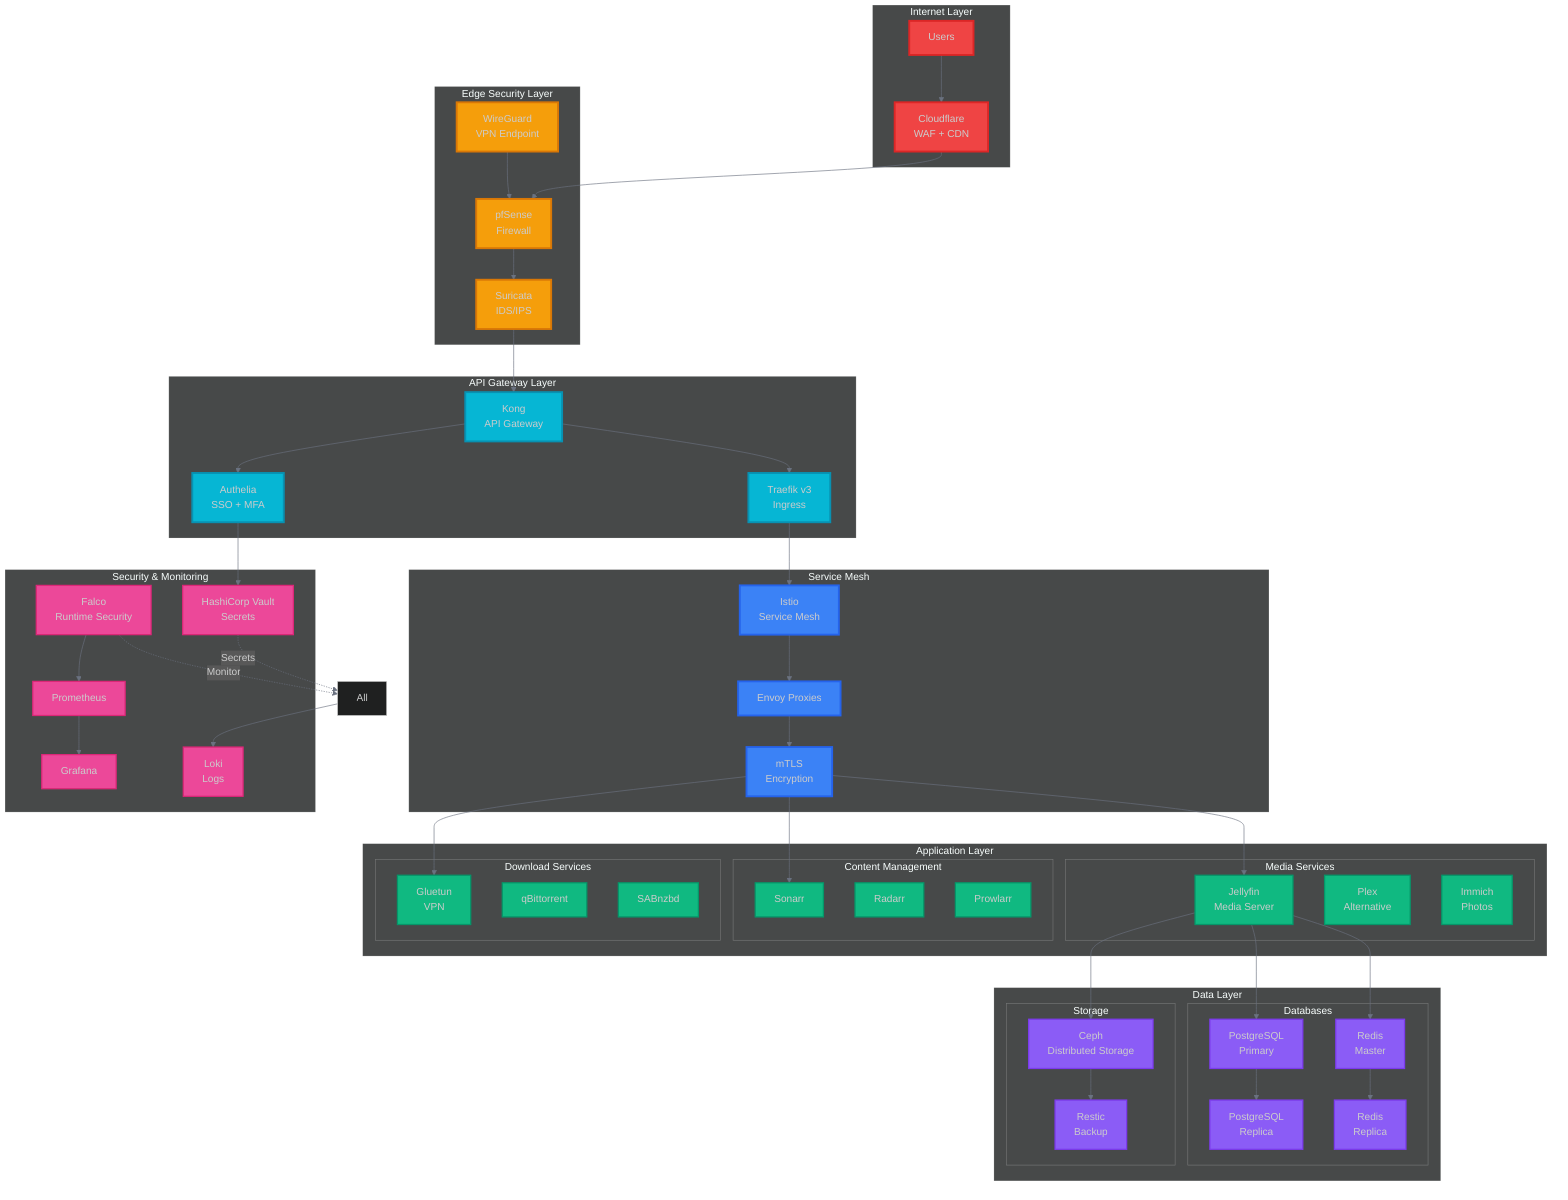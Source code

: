 %%{init: {'theme':'dark', 'themeVariables': { 'primaryColor': '#1f2937', 'primaryTextColor': '#fff', 'primaryBorderColor': '#374151', 'lineColor': '#6b7280', 'secondaryColor': '#374151', 'tertiaryColor': '#1f2937'}}}%%

graph TB
    subgraph "Internet Layer"
        Users[Users]
        CF[Cloudflare<br/>WAF + CDN]
    end
    
    subgraph "Edge Security Layer"
        FW[pfSense<br/>Firewall]
        IDS[Suricata<br/>IDS/IPS]
        VPN_EP[WireGuard<br/>VPN Endpoint]
    end
    
    subgraph "API Gateway Layer"
        Kong[Kong<br/>API Gateway]
        Traefik[Traefik v3<br/>Ingress]
        Authelia[Authelia<br/>SSO + MFA]
    end
    
    subgraph "Service Mesh"
        Istio[Istio<br/>Service Mesh]
        Envoy[Envoy Proxies]
        mTLS[mTLS<br/>Encryption]
    end
    
    subgraph "Application Layer"
        subgraph "Media Services"
            Jellyfin[Jellyfin<br/>Media Server]
            Plex[Plex<br/>Alternative]
            Immich[Immich<br/>Photos]
        end
        
        subgraph "Content Management"
            Sonarr[Sonarr]
            Radarr[Radarr]
            Prowlarr[Prowlarr]
        end
        
        subgraph "Download Services"
            Gluetun[Gluetun<br/>VPN]
            qBit[qBittorrent]
            SAB[SABnzbd]
        end
    end
    
    subgraph "Data Layer"
        subgraph "Databases"
            PG_Primary[PostgreSQL<br/>Primary]
            PG_Replica[PostgreSQL<br/>Replica]
            Redis_Master[Redis<br/>Master]
            Redis_Replica[Redis<br/>Replica]
        end
        
        subgraph "Storage"
            Ceph[Ceph<br/>Distributed Storage]
            Backup[Restic<br/>Backup]
        end
    end
    
    subgraph "Security & Monitoring"
        Vault[HashiCorp Vault<br/>Secrets]
        Falco[Falco<br/>Runtime Security]
        Prometheus[Prometheus]
        Grafana[Grafana]
        Loki[Loki<br/>Logs]
    end
    
    %% Connections
    Users --> CF
    CF --> FW
    FW --> IDS
    IDS --> Kong
    
    VPN_EP --> FW
    
    Kong --> Authelia
    Kong --> Traefik
    Authelia --> Vault
    
    Traefik --> Istio
    Istio --> Envoy
    Envoy --> mTLS
    
    mTLS --> Jellyfin
    mTLS --> Sonarr
    mTLS --> Gluetun
    
    Jellyfin --> PG_Primary
    PG_Primary --> PG_Replica
    
    Jellyfin --> Redis_Master
    Redis_Master --> Redis_Replica
    
    Jellyfin --> Ceph
    Ceph --> Backup
    
    %% Monitoring connections
    Falco --> Prometheus
    Prometheus --> Grafana
    All --> Loki
    
    %% Security flow
    Vault -.->|Secrets| All
    Falco -.->|Monitor| All
    
    classDef internet fill:#ef4444,stroke:#dc2626,stroke-width:3px
    classDef security fill:#f59e0b,stroke:#d97706,stroke-width:3px
    classDef gateway fill:#06b6d4,stroke:#0891b2,stroke-width:3px
    classDef mesh fill:#3b82f6,stroke:#2563eb,stroke-width:3px
    classDef app fill:#10b981,stroke:#059669,stroke-width:2px
    classDef data fill:#8b5cf6,stroke:#7c3aed,stroke-width:2px
    classDef monitor fill:#ec4899,stroke:#db2777,stroke-width:2px
    
    class Users,CF internet
    class FW,IDS,VPN_EP security
    class Kong,Traefik,Authelia gateway
    class Istio,Envoy,mTLS mesh
    class Jellyfin,Plex,Immich,Sonarr,Radarr,Prowlarr,Gluetun,qBit,SAB app
    class PG_Primary,PG_Replica,Redis_Master,Redis_Replica,Ceph,Backup data
    class Vault,Falco,Prometheus,Grafana,Loki monitor